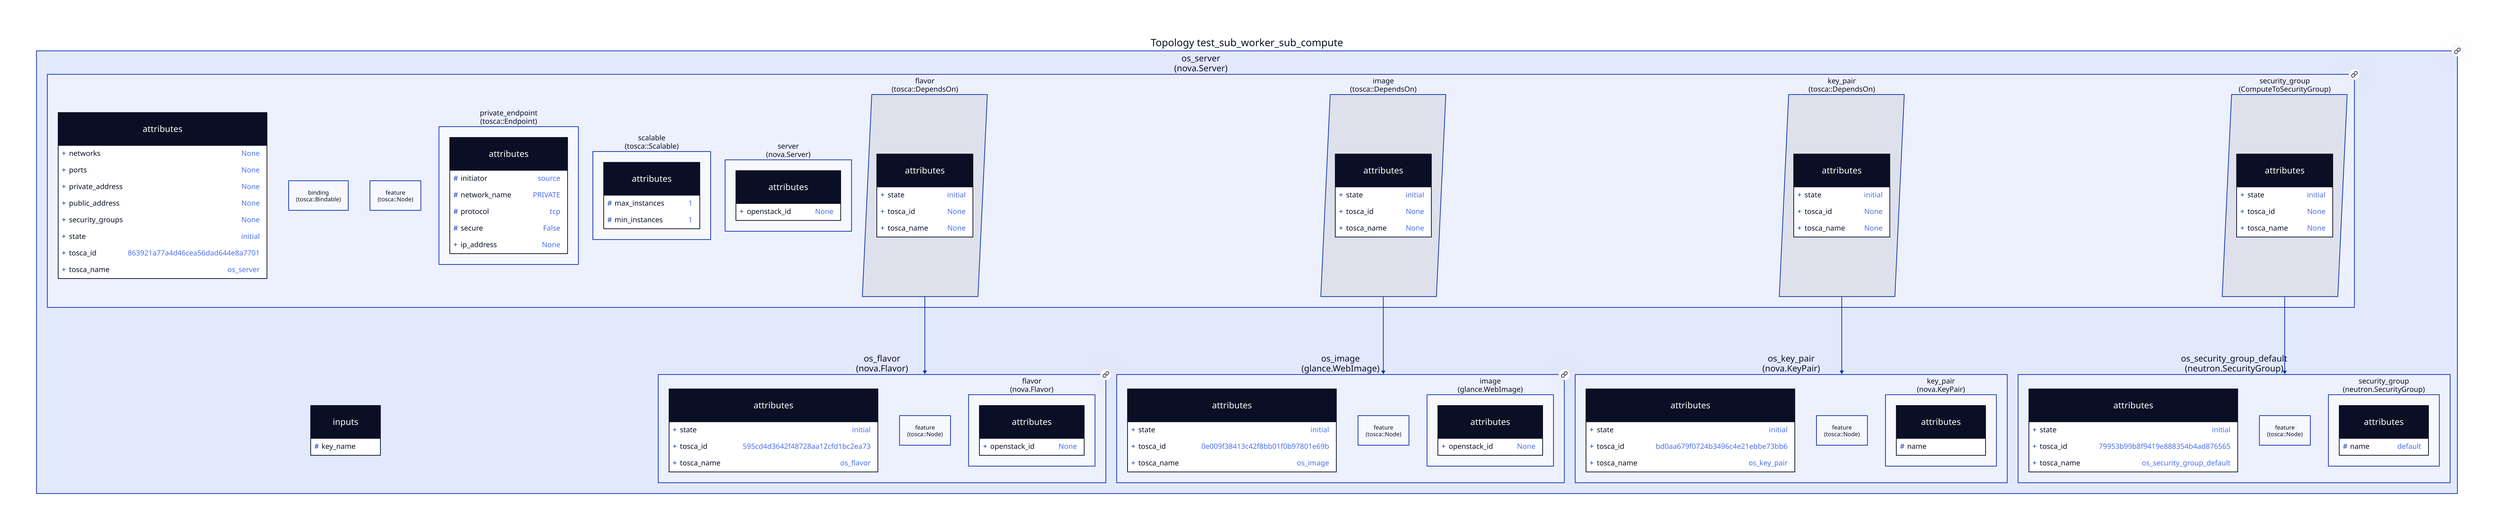 
  test_sub_worker_sub_compute: "Topology test_sub_worker_sub_compute" {
  
  inputs {
    shape: class
  
    \#key_name: ""
    
  }
  
  node_os_flavor: "os_flavor\n(nova.Flavor)" {
  
    link: "./test_sub_worker_sub_compute_sub_os_flavor.svg"
    
  attributes {
    shape: class
  
    +state: "initial"
    
    +tosca_id: "595cd4d3642f48728aa12cfd1bc2ea73"
    
    +tosca_name: "os_flavor"
    
  }
  
  feature: "feature\n(tosca::Node)" {
  
  }
  
  flavor: "flavor\n(nova.Flavor)" {
  
  attributes {
    shape: class
  
    +openstack_id: "None"
    
  }
  
  }
  
  }
  
  node_os_image: "os_image\n(glance.WebImage)" {
  
    link: "./test_sub_worker_sub_compute_sub_os_image.svg"
    
  attributes {
    shape: class
  
    +state: "initial"
    
    +tosca_id: "0e009f38413c42f8bb01f0b97801e69b"
    
    +tosca_name: "os_image"
    
  }
  
  feature: "feature\n(tosca::Node)" {
  
  }
  
  image: "image\n(glance.WebImage)" {
  
  attributes {
    shape: class
  
    +openstack_id: "None"
    
  }
  
  }
  
  }
  
  node_os_key_pair: "os_key_pair\n(nova.KeyPair)" {
  
  attributes {
    shape: class
  
    +state: "initial"
    
    +tosca_id: "bd0aa679f0724b3496c4e21ebbe73bb6"
    
    +tosca_name: "os_key_pair"
    
  }
  
  feature: "feature\n(tosca::Node)" {
  
  }
  
  key_pair: "key_pair\n(nova.KeyPair)" {
  
  attributes {
    shape: class
  
    \#name: ""
    
  }
  
  }
  
  }
  
  node_os_security_group_default: "os_security_group_default\n(neutron.SecurityGroup)" {
  
  attributes {
    shape: class
  
    +state: "initial"
    
    +tosca_id: "79953b99b8f9419e888354b4ad876565"
    
    +tosca_name: "os_security_group_default"
    
  }
  
  feature: "feature\n(tosca::Node)" {
  
  }
  
  security_group: "security_group\n(neutron.SecurityGroup)" {
  
  attributes {
    shape: class
  
    \#name: "default"
    
  }
  
  }
  
  }
  
  node_os_server: "os_server\n(nova.Server)" {
  
    link: "./test_sub_worker_sub_compute_sub_os_server.svg"
    
  attributes {
    shape: class
  
    +networks: "None"
    
    +ports: "None"
    
    +private_address: "None"
    
    +public_address: "None"
    
    +security_groups: "None"
    
    +state: "initial"
    
    +tosca_id: "863921a77a4d46cea56dad644e8a7701"
    
    +tosca_name: "os_server"
    
  }
  
  binding: "binding\n(tosca::Bindable)" {
  
  }
  
  feature: "feature\n(tosca::Node)" {
  
  }
  
  private_endpoint: "private_endpoint\n(tosca::Endpoint)" {
  
  attributes {
    shape: class
  
    \#initiator: "source"
    
    \#network_name: "PRIVATE"
    
    \#protocol: "tcp"
    
    \#secure: "False"
    
    +ip_address: "None"
    
  }
  
  }
  
  scalable: "scalable\n(tosca::Scalable)" {
  
  attributes {
    shape: class
  
    \#max_instances: "1"
    
    \#min_instances: "1"
    
  }
  
  }
  
  server: "server\n(nova.Server)" {
  
  attributes {
    shape: class
  
    +openstack_id: "None"
    
  }
  
  }
  
  rel_image: "image\n(tosca::DependsOn)" {
    shape: parallelogram
  
  attributes {
    shape: class
  
    +state: "initial"
    
    +tosca_id: "None"
    
    +tosca_name: "None"
    
  }
  
  }
  
  rel_flavor: "flavor\n(tosca::DependsOn)" {
    shape: parallelogram
  
  attributes {
    shape: class
  
    +state: "initial"
    
    +tosca_id: "None"
    
    +tosca_name: "None"
    
  }
  
  }
  
  rel_key_pair: "key_pair\n(tosca::DependsOn)" {
    shape: parallelogram
  
  attributes {
    shape: class
  
    +state: "initial"
    
    +tosca_id: "None"
    
    +tosca_name: "None"
    
  }
  
  }
  
  rel_security_group: "security_group\n(ComputeToSecurityGroup)" {
    shape: parallelogram
  
  attributes {
    shape: class
  
    +state: "initial"
    
    +tosca_id: "None"
    
    +tosca_name: "None"
    
  }
  
  }
  
  }
  
  }
  
      test_sub_worker_sub_compute { link: "./test_sub_worker_sub_compute.svg" }
      test_sub_worker_sub_compute.node_os_server.rel_image -> test_sub_worker_sub_compute.node_os_image
      
      test_sub_worker_sub_compute { link: "./test_sub_worker_sub_compute.svg" }
      test_sub_worker_sub_compute.node_os_server.rel_flavor -> test_sub_worker_sub_compute.node_os_flavor
      
      test_sub_worker_sub_compute { link: "./test_sub_worker_sub_compute.svg" }
      test_sub_worker_sub_compute.node_os_server.rel_key_pair -> test_sub_worker_sub_compute.node_os_key_pair
      
      test_sub_worker_sub_compute { link: "./test_sub_worker_sub_compute.svg" }
      test_sub_worker_sub_compute.node_os_server.rel_security_group -> test_sub_worker_sub_compute.node_os_security_group_default
      